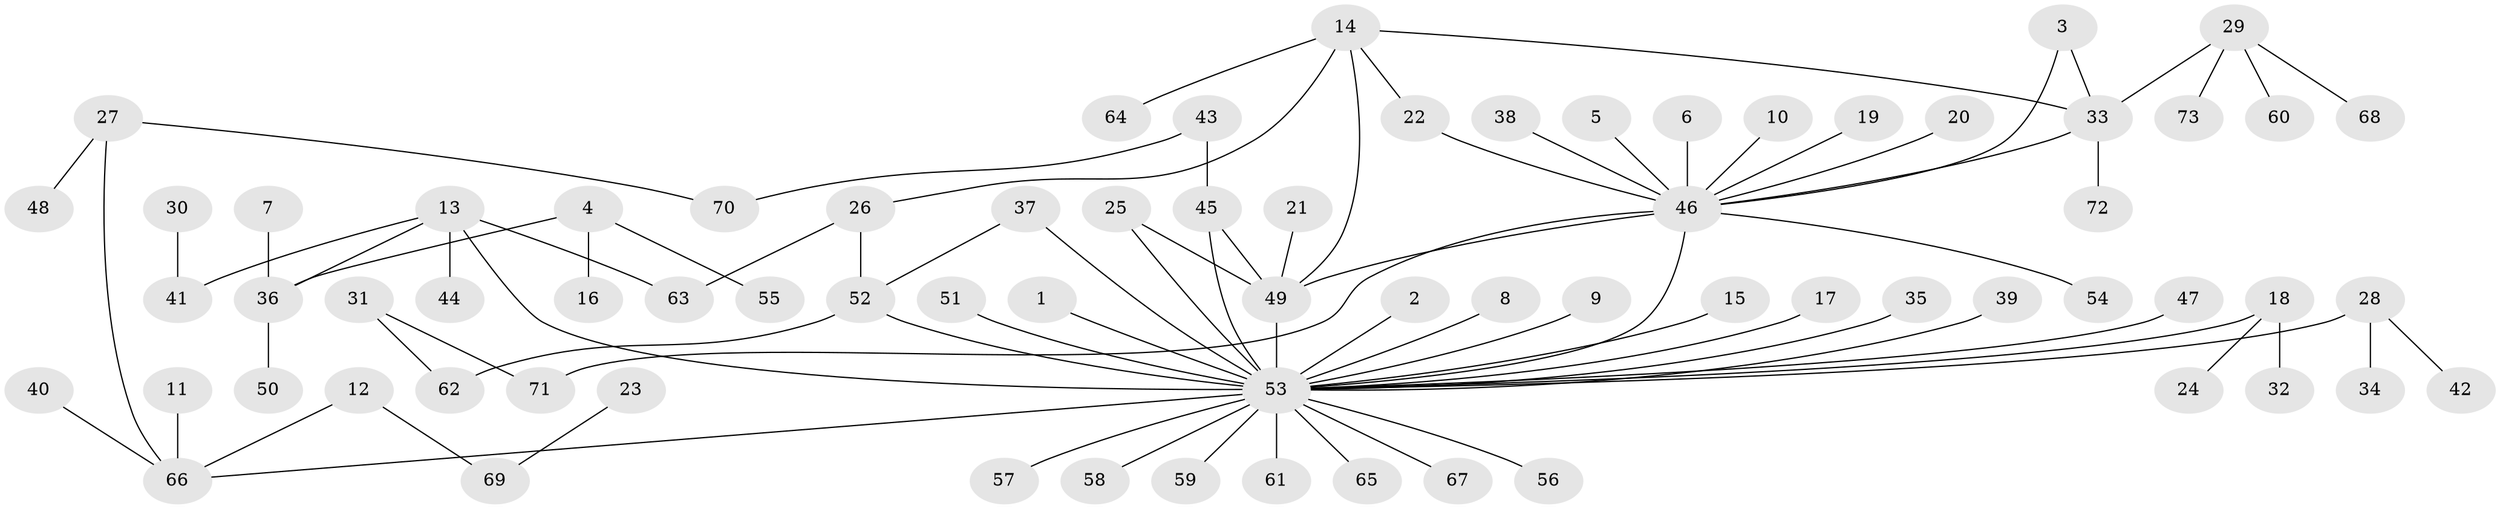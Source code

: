 // original degree distribution, {1: 0.6083333333333333, 34: 0.008333333333333333, 6: 0.041666666666666664, 14: 0.008333333333333333, 5: 0.03333333333333333, 7: 0.008333333333333333, 3: 0.1, 4: 0.041666666666666664, 2: 0.15}
// Generated by graph-tools (version 1.1) at 2025/36/03/04/25 23:36:39]
// undirected, 73 vertices, 83 edges
graph export_dot {
  node [color=gray90,style=filled];
  1;
  2;
  3;
  4;
  5;
  6;
  7;
  8;
  9;
  10;
  11;
  12;
  13;
  14;
  15;
  16;
  17;
  18;
  19;
  20;
  21;
  22;
  23;
  24;
  25;
  26;
  27;
  28;
  29;
  30;
  31;
  32;
  33;
  34;
  35;
  36;
  37;
  38;
  39;
  40;
  41;
  42;
  43;
  44;
  45;
  46;
  47;
  48;
  49;
  50;
  51;
  52;
  53;
  54;
  55;
  56;
  57;
  58;
  59;
  60;
  61;
  62;
  63;
  64;
  65;
  66;
  67;
  68;
  69;
  70;
  71;
  72;
  73;
  1 -- 53 [weight=1.0];
  2 -- 53 [weight=1.0];
  3 -- 33 [weight=1.0];
  3 -- 46 [weight=1.0];
  4 -- 16 [weight=1.0];
  4 -- 36 [weight=1.0];
  4 -- 55 [weight=1.0];
  5 -- 46 [weight=1.0];
  6 -- 46 [weight=1.0];
  7 -- 36 [weight=1.0];
  8 -- 53 [weight=1.0];
  9 -- 53 [weight=1.0];
  10 -- 46 [weight=1.0];
  11 -- 66 [weight=1.0];
  12 -- 66 [weight=1.0];
  12 -- 69 [weight=1.0];
  13 -- 36 [weight=1.0];
  13 -- 41 [weight=1.0];
  13 -- 44 [weight=1.0];
  13 -- 53 [weight=1.0];
  13 -- 63 [weight=1.0];
  14 -- 22 [weight=1.0];
  14 -- 26 [weight=1.0];
  14 -- 33 [weight=1.0];
  14 -- 49 [weight=1.0];
  14 -- 64 [weight=1.0];
  15 -- 53 [weight=1.0];
  17 -- 53 [weight=1.0];
  18 -- 24 [weight=1.0];
  18 -- 32 [weight=1.0];
  18 -- 53 [weight=1.0];
  19 -- 46 [weight=1.0];
  20 -- 46 [weight=1.0];
  21 -- 49 [weight=1.0];
  22 -- 46 [weight=1.0];
  23 -- 69 [weight=1.0];
  25 -- 49 [weight=1.0];
  25 -- 53 [weight=1.0];
  26 -- 52 [weight=1.0];
  26 -- 63 [weight=1.0];
  27 -- 48 [weight=1.0];
  27 -- 66 [weight=1.0];
  27 -- 70 [weight=1.0];
  28 -- 34 [weight=1.0];
  28 -- 42 [weight=1.0];
  28 -- 53 [weight=1.0];
  29 -- 33 [weight=1.0];
  29 -- 60 [weight=1.0];
  29 -- 68 [weight=1.0];
  29 -- 73 [weight=1.0];
  30 -- 41 [weight=1.0];
  31 -- 62 [weight=1.0];
  31 -- 71 [weight=1.0];
  33 -- 46 [weight=1.0];
  33 -- 72 [weight=1.0];
  35 -- 53 [weight=1.0];
  36 -- 50 [weight=1.0];
  37 -- 52 [weight=1.0];
  37 -- 53 [weight=2.0];
  38 -- 46 [weight=1.0];
  39 -- 53 [weight=1.0];
  40 -- 66 [weight=1.0];
  43 -- 45 [weight=1.0];
  43 -- 70 [weight=1.0];
  45 -- 49 [weight=1.0];
  45 -- 53 [weight=3.0];
  46 -- 49 [weight=1.0];
  46 -- 53 [weight=1.0];
  46 -- 54 [weight=1.0];
  46 -- 71 [weight=1.0];
  47 -- 53 [weight=1.0];
  49 -- 53 [weight=1.0];
  51 -- 53 [weight=1.0];
  52 -- 53 [weight=1.0];
  52 -- 62 [weight=1.0];
  53 -- 56 [weight=1.0];
  53 -- 57 [weight=1.0];
  53 -- 58 [weight=1.0];
  53 -- 59 [weight=1.0];
  53 -- 61 [weight=1.0];
  53 -- 65 [weight=1.0];
  53 -- 66 [weight=1.0];
  53 -- 67 [weight=1.0];
}
